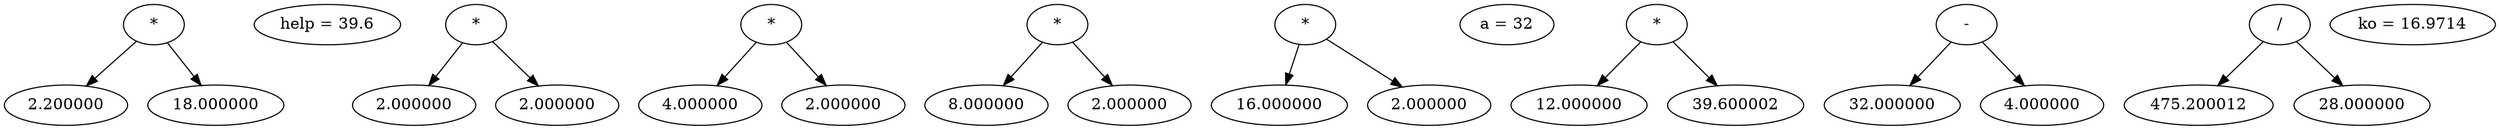 digraph gograph{
node0[label="*"];
node1[label="2.200000"];
node0 -> node1;
node2[label="18.000000"];
node0 -> node2;
node3[label="help = 39.6"];
node4[label="*"];
node5[label="2.000000"];
node4 -> node5;
node6[label="2.000000"];
node4 -> node6;
node7[label="*"];
node8[label="4.000000"];
node7 -> node8;
node9[label="2.000000"];
node7 -> node9;
node10[label="*"];
node11[label="8.000000"];
node10 -> node11;
node12[label="2.000000"];
node10 -> node12;
node13[label="*"];
node14[label="16.000000"];
node13 -> node14;
node15[label="2.000000"];
node13 -> node15;
node16[label="a = 32"];
node17[label="*"];
node18[label="12.000000"];
node17 -> node18;
node19[label="39.600002"];
node17 -> node19;
node20[label="-"];
node21[label="32.000000"];
node20 -> node21;
node22[label="4.000000"];
node20 -> node22;
node23[label="/"];
node24[label="475.200012"];
node23 -> node24;
node25[label="28.000000"];
node23 -> node25;
node26[label="ko = 16.9714"];

}